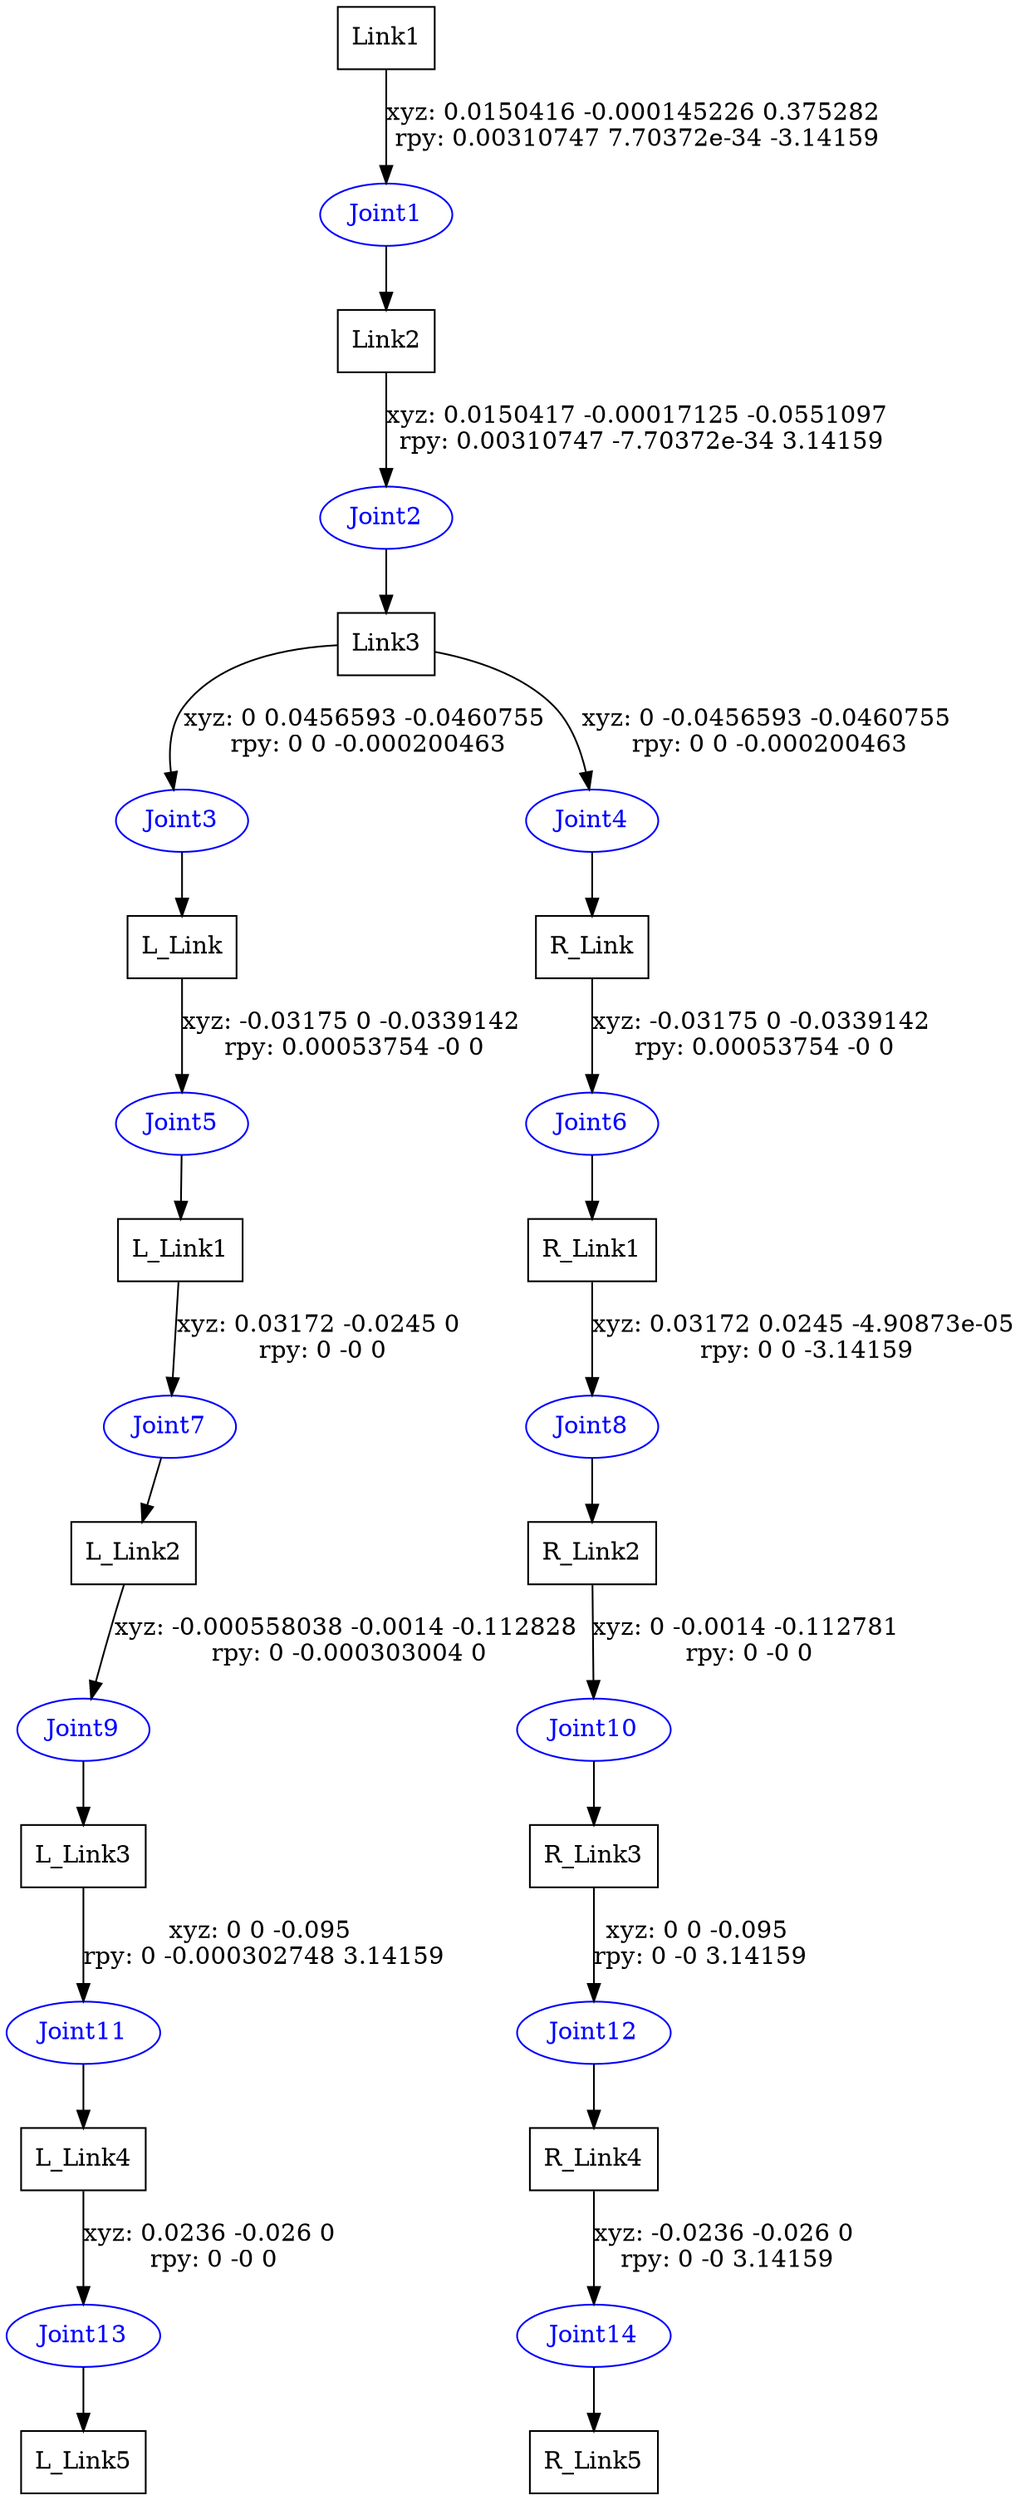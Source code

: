 digraph G {
node [shape=box];
"Link1" [label="Link1"];
"Link2" [label="Link2"];
"Link3" [label="Link3"];
"L_Link" [label="L_Link"];
"L_Link1" [label="L_Link1"];
"L_Link2" [label="L_Link2"];
"L_Link3" [label="L_Link3"];
"L_Link4" [label="L_Link4"];
"L_Link5" [label="L_Link5"];
"R_Link" [label="R_Link"];
"R_Link1" [label="R_Link1"];
"R_Link2" [label="R_Link2"];
"R_Link3" [label="R_Link3"];
"R_Link4" [label="R_Link4"];
"R_Link5" [label="R_Link5"];
node [shape=ellipse, color=blue, fontcolor=blue];
"Link1" -> "Joint1" [label="xyz: 0.0150416 -0.000145226 0.375282 \nrpy: 0.00310747 7.70372e-34 -3.14159"]
"Joint1" -> "Link2"
"Link2" -> "Joint2" [label="xyz: 0.0150417 -0.00017125 -0.0551097 \nrpy: 0.00310747 -7.70372e-34 3.14159"]
"Joint2" -> "Link3"
"Link3" -> "Joint3" [label="xyz: 0 0.0456593 -0.0460755 \nrpy: 0 0 -0.000200463"]
"Joint3" -> "L_Link"
"L_Link" -> "Joint5" [label="xyz: -0.03175 0 -0.0339142 \nrpy: 0.00053754 -0 0"]
"Joint5" -> "L_Link1"
"L_Link1" -> "Joint7" [label="xyz: 0.03172 -0.0245 0 \nrpy: 0 -0 0"]
"Joint7" -> "L_Link2"
"L_Link2" -> "Joint9" [label="xyz: -0.000558038 -0.0014 -0.112828 \nrpy: 0 -0.000303004 0"]
"Joint9" -> "L_Link3"
"L_Link3" -> "Joint11" [label="xyz: 0 0 -0.095 \nrpy: 0 -0.000302748 3.14159"]
"Joint11" -> "L_Link4"
"L_Link4" -> "Joint13" [label="xyz: 0.0236 -0.026 0 \nrpy: 0 -0 0"]
"Joint13" -> "L_Link5"
"Link3" -> "Joint4" [label="xyz: 0 -0.0456593 -0.0460755 \nrpy: 0 0 -0.000200463"]
"Joint4" -> "R_Link"
"R_Link" -> "Joint6" [label="xyz: -0.03175 0 -0.0339142 \nrpy: 0.00053754 -0 0"]
"Joint6" -> "R_Link1"
"R_Link1" -> "Joint8" [label="xyz: 0.03172 0.0245 -4.90873e-05 \nrpy: 0 0 -3.14159"]
"Joint8" -> "R_Link2"
"R_Link2" -> "Joint10" [label="xyz: 0 -0.0014 -0.112781 \nrpy: 0 -0 0"]
"Joint10" -> "R_Link3"
"R_Link3" -> "Joint12" [label="xyz: 0 0 -0.095 \nrpy: 0 -0 3.14159"]
"Joint12" -> "R_Link4"
"R_Link4" -> "Joint14" [label="xyz: -0.0236 -0.026 0 \nrpy: 0 -0 3.14159"]
"Joint14" -> "R_Link5"
}
